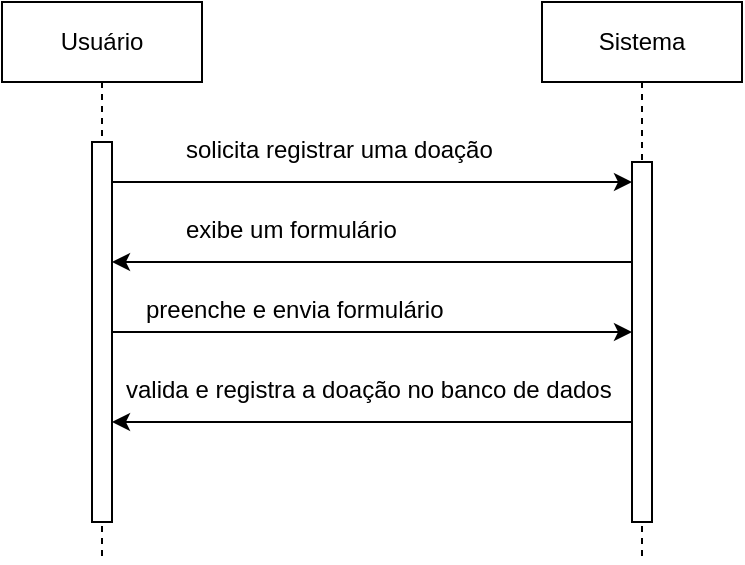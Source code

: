 <mxfile version="24.7.17">
  <diagram name="Page-1" id="2YBvvXClWsGukQMizWep">
    <mxGraphModel dx="880" dy="460" grid="0" gridSize="10" guides="1" tooltips="1" connect="1" arrows="1" fold="1" page="0" pageScale="1" pageWidth="850" pageHeight="1100" math="0" shadow="0">
      <root>
        <mxCell id="0" />
        <mxCell id="1" parent="0" />
        <mxCell id="CPR8kBzrSgz2_kOxYMQ9-1" value="Usuário" style="shape=umlLifeline;perimeter=lifelinePerimeter;whiteSpace=wrap;html=1;container=0;dropTarget=0;collapsible=0;recursiveResize=0;outlineConnect=0;portConstraint=eastwest;newEdgeStyle={&quot;edgeStyle&quot;:&quot;elbowEdgeStyle&quot;,&quot;elbow&quot;:&quot;vertical&quot;,&quot;curved&quot;:0,&quot;rounded&quot;:0};" vertex="1" parent="1">
          <mxGeometry x="40" y="40" width="100" height="280" as="geometry" />
        </mxCell>
        <mxCell id="CPR8kBzrSgz2_kOxYMQ9-2" value="" style="html=1;points=[];perimeter=orthogonalPerimeter;outlineConnect=0;targetShapes=umlLifeline;portConstraint=eastwest;newEdgeStyle={&quot;edgeStyle&quot;:&quot;elbowEdgeStyle&quot;,&quot;elbow&quot;:&quot;vertical&quot;,&quot;curved&quot;:0,&quot;rounded&quot;:0};" vertex="1" parent="CPR8kBzrSgz2_kOxYMQ9-1">
          <mxGeometry x="45" y="70" width="10" height="190" as="geometry" />
        </mxCell>
        <mxCell id="CPR8kBzrSgz2_kOxYMQ9-3" value="Sistema" style="shape=umlLifeline;perimeter=lifelinePerimeter;whiteSpace=wrap;html=1;container=0;dropTarget=0;collapsible=0;recursiveResize=0;outlineConnect=0;portConstraint=eastwest;newEdgeStyle={&quot;edgeStyle&quot;:&quot;elbowEdgeStyle&quot;,&quot;elbow&quot;:&quot;vertical&quot;,&quot;curved&quot;:0,&quot;rounded&quot;:0};" vertex="1" parent="1">
          <mxGeometry x="310" y="40" width="100" height="280" as="geometry" />
        </mxCell>
        <mxCell id="CPR8kBzrSgz2_kOxYMQ9-4" value="" style="html=1;points=[];perimeter=orthogonalPerimeter;outlineConnect=0;targetShapes=umlLifeline;portConstraint=eastwest;newEdgeStyle={&quot;edgeStyle&quot;:&quot;elbowEdgeStyle&quot;,&quot;elbow&quot;:&quot;vertical&quot;,&quot;curved&quot;:0,&quot;rounded&quot;:0};" vertex="1" parent="CPR8kBzrSgz2_kOxYMQ9-3">
          <mxGeometry x="45" y="80" width="10" height="180" as="geometry" />
        </mxCell>
        <mxCell id="CPR8kBzrSgz2_kOxYMQ9-5" value="" style="endArrow=classic;html=1;rounded=0;" edge="1" parent="1" target="CPR8kBzrSgz2_kOxYMQ9-4">
          <mxGeometry width="50" height="50" relative="1" as="geometry">
            <mxPoint x="95" y="130" as="sourcePoint" />
            <mxPoint x="325" y="130" as="targetPoint" />
          </mxGeometry>
        </mxCell>
        <mxCell id="CPR8kBzrSgz2_kOxYMQ9-6" value="solicita registrar uma doação" style="text;whiteSpace=wrap;html=1;" vertex="1" parent="1">
          <mxGeometry x="130" y="100" width="180" height="40" as="geometry" />
        </mxCell>
        <mxCell id="CPR8kBzrSgz2_kOxYMQ9-7" value="" style="endArrow=classic;html=1;rounded=0;" edge="1" parent="1" source="CPR8kBzrSgz2_kOxYMQ9-4">
          <mxGeometry width="50" height="50" relative="1" as="geometry">
            <mxPoint x="325" y="170" as="sourcePoint" />
            <mxPoint x="95" y="170" as="targetPoint" />
          </mxGeometry>
        </mxCell>
        <mxCell id="CPR8kBzrSgz2_kOxYMQ9-8" value="exibe um formulário" style="text;whiteSpace=wrap;html=1;" vertex="1" parent="1">
          <mxGeometry x="130" y="140" width="160" height="40" as="geometry" />
        </mxCell>
        <mxCell id="CPR8kBzrSgz2_kOxYMQ9-9" value="" style="endArrow=classic;html=1;rounded=0;" edge="1" parent="1" source="CPR8kBzrSgz2_kOxYMQ9-2" target="CPR8kBzrSgz2_kOxYMQ9-4">
          <mxGeometry width="50" height="50" relative="1" as="geometry">
            <mxPoint x="400" y="270" as="sourcePoint" />
            <mxPoint x="450" y="220" as="targetPoint" />
          </mxGeometry>
        </mxCell>
        <mxCell id="CPR8kBzrSgz2_kOxYMQ9-10" value=" preenche e envia formulário" style="text;whiteSpace=wrap;html=1;" vertex="1" parent="1">
          <mxGeometry x="110" y="180" width="240" height="40" as="geometry" />
        </mxCell>
        <mxCell id="CPR8kBzrSgz2_kOxYMQ9-11" value="" style="endArrow=classic;html=1;rounded=0;" edge="1" parent="1" source="CPR8kBzrSgz2_kOxYMQ9-4">
          <mxGeometry width="50" height="50" relative="1" as="geometry">
            <mxPoint x="325" y="250" as="sourcePoint" />
            <mxPoint x="95" y="250" as="targetPoint" />
          </mxGeometry>
        </mxCell>
        <mxCell id="CPR8kBzrSgz2_kOxYMQ9-12" value="valida e registra a doação no banco de dados" style="text;whiteSpace=wrap;html=1;" vertex="1" parent="1">
          <mxGeometry x="100" y="220" width="260" height="40" as="geometry" />
        </mxCell>
      </root>
    </mxGraphModel>
  </diagram>
</mxfile>
